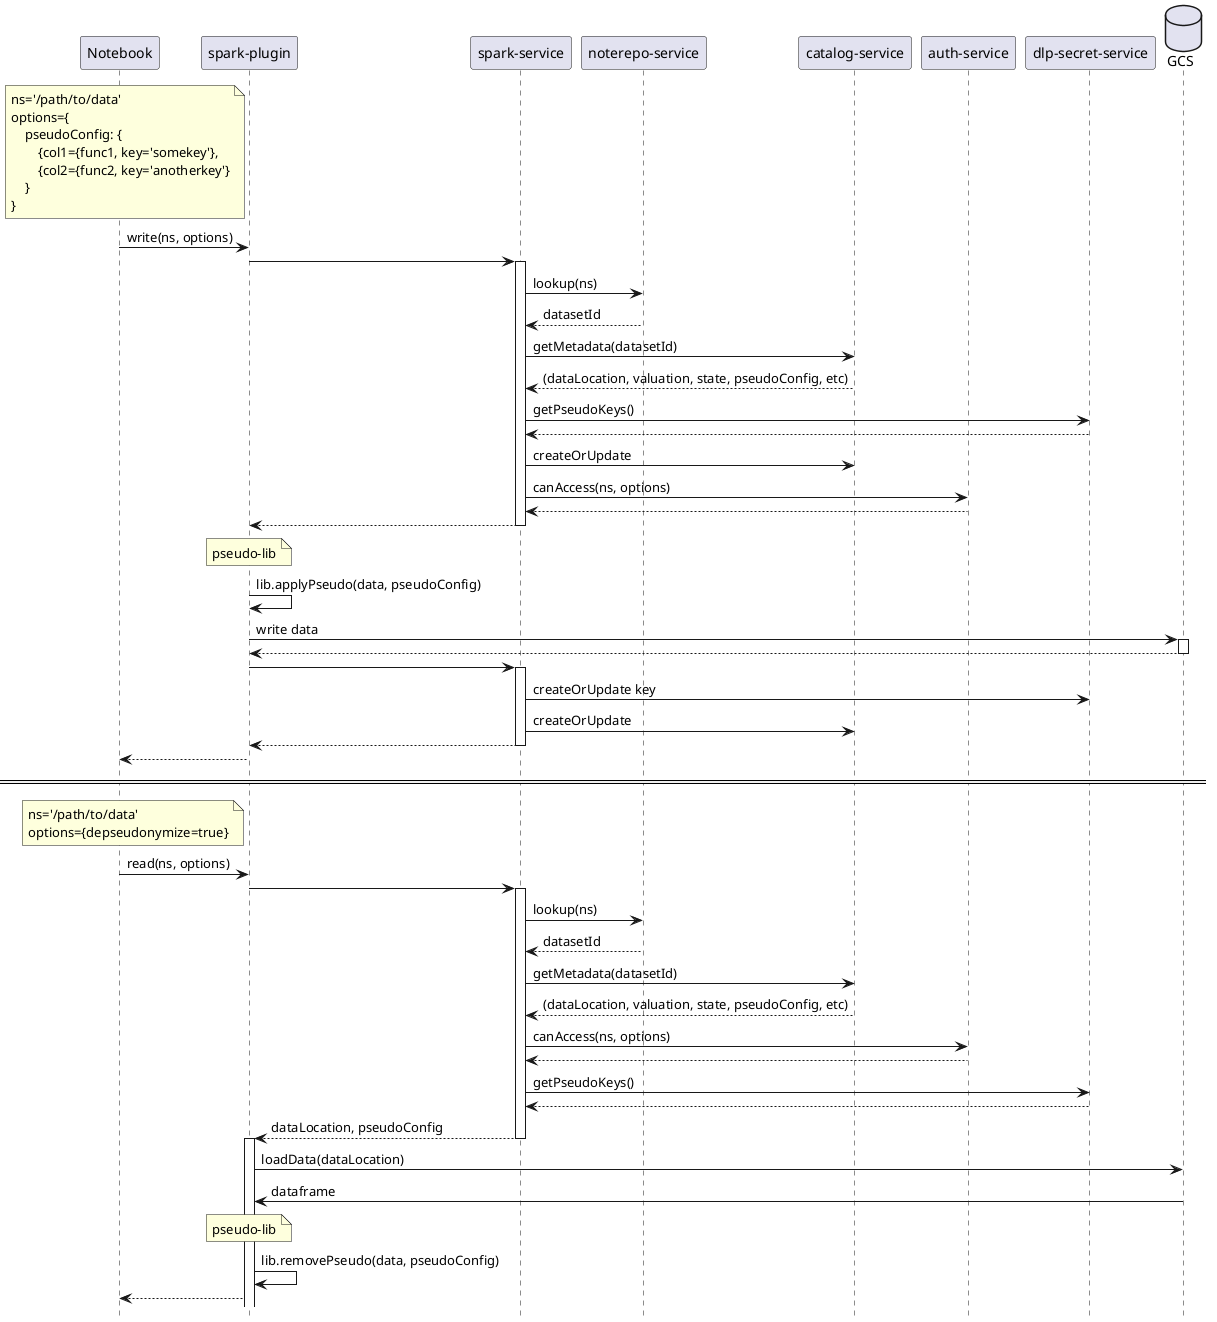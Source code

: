 @startuml
hide footbox

' Participants

participant "Notebook" as Notebook
participant "spark-plugin" as SparkPlugin
participant "spark-service" as SparkService
participant "noterepo-service" as NoterepoService
participant "catalog-service" as CatalogService
participant "auth-service" as AuthService
participant "dlp-secret-service" as SecretService
database "GCS" as GCS

' Write (and pseudonymize) data
note left of SparkPlugin
    ns='/path/to/data'
    options={
        pseudoConfig: {
            {col1={func1, key='somekey'},
            {col2={func2, key='anotherkey'}
        }
    }
end note

Notebook->SparkPlugin: write(ns, options)

SparkPlugin->SparkService:

activate SparkService
SparkService->NoterepoService: lookup(ns)
NoterepoService-->SparkService: datasetId
SparkService->CatalogService: getMetadata(datasetId)
CatalogService-->SparkService: (dataLocation, valuation, state, pseudoConfig, etc)
SparkService->SecretService: getPseudoKeys()
SecretService-->SparkService:
SparkService->CatalogService: createOrUpdate
SparkService->AuthService: canAccess(ns, options)
AuthService-->SparkService:
SparkService-->SparkPlugin
deactivate SparkService

note over SparkPlugin: pseudo-lib
SparkPlugin->SparkPlugin: lib.applyPseudo(data, pseudoConfig)

SparkPlugin->GCS: write data
activate GCS
GCS-->SparkPlugin:
deactivate GCS
SparkPlugin->SparkService:
activate SparkService
SparkService->SecretService: createOrUpdate key
SparkService->CatalogService: createOrUpdate
SparkService-->SparkPlugin
deactivate SparkService
SparkPlugin-->Notebook
====

' Read depseudonymized data

note left of SparkPlugin
    ns='/path/to/data'
    options={depseudonymize=true}
end note

Notebook->SparkPlugin: read(ns, options)
SparkPlugin->SparkService:
activate SparkService
SparkService->NoterepoService: lookup(ns)
NoterepoService-->SparkService: datasetId
SparkService->CatalogService: getMetadata(datasetId)
CatalogService-->SparkService: (dataLocation, valuation, state, pseudoConfig, etc)
SparkService->AuthService: canAccess(ns, options)
AuthService-->SparkService:
SparkService->SecretService: getPseudoKeys()
SecretService-->SparkService:
SparkService-->SparkPlugin: dataLocation, pseudoConfig
deactivate SparkService

activate SparkPlugin
SparkPlugin->GCS: loadData(dataLocation)
GCS->SparkPlugin: dataframe

note over SparkPlugin: pseudo-lib
SparkPlugin->SparkPlugin: lib.removePseudo(data, pseudoConfig)
SparkPlugin-->Notebook

@enduml